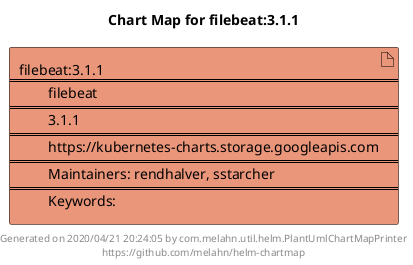 @startuml
skinparam linetype ortho
skinparam backgroundColor white
skinparam usecaseBorderColor black
skinparam usecaseArrowColor LightSlateGray
skinparam artifactBorderColor black
skinparam artifactArrowColor LightSlateGray

title Chart Map for filebeat:3.1.1

'There is one referenced Helm Chart
artifact "filebeat:3.1.1\n====\n\tfilebeat\n====\n\t3.1.1\n====\n\thttps://kubernetes-charts.storage.googleapis.com\n====\n\tMaintainers: rendhalver, sstarcher\n====\n\tKeywords: " as filebeat_3_1_1 #DarkSalmon

'There are 0 referenced Docker Images

'Chart Dependencies

center footer Generated on 2020/04/21 20:24:05 by com.melahn.util.helm.PlantUmlChartMapPrinter\nhttps://github.com/melahn/helm-chartmap
@enduml
